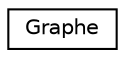 digraph "Graphical Class Hierarchy"
{
  edge [fontname="Helvetica",fontsize="10",labelfontname="Helvetica",labelfontsize="10"];
  node [fontname="Helvetica",fontsize="10",shape=record];
  rankdir="LR";
  Node1 [label="Graphe",height=0.2,width=0.4,color="black", fillcolor="white", style="filled",URL="$class_graphe.html"];
}
